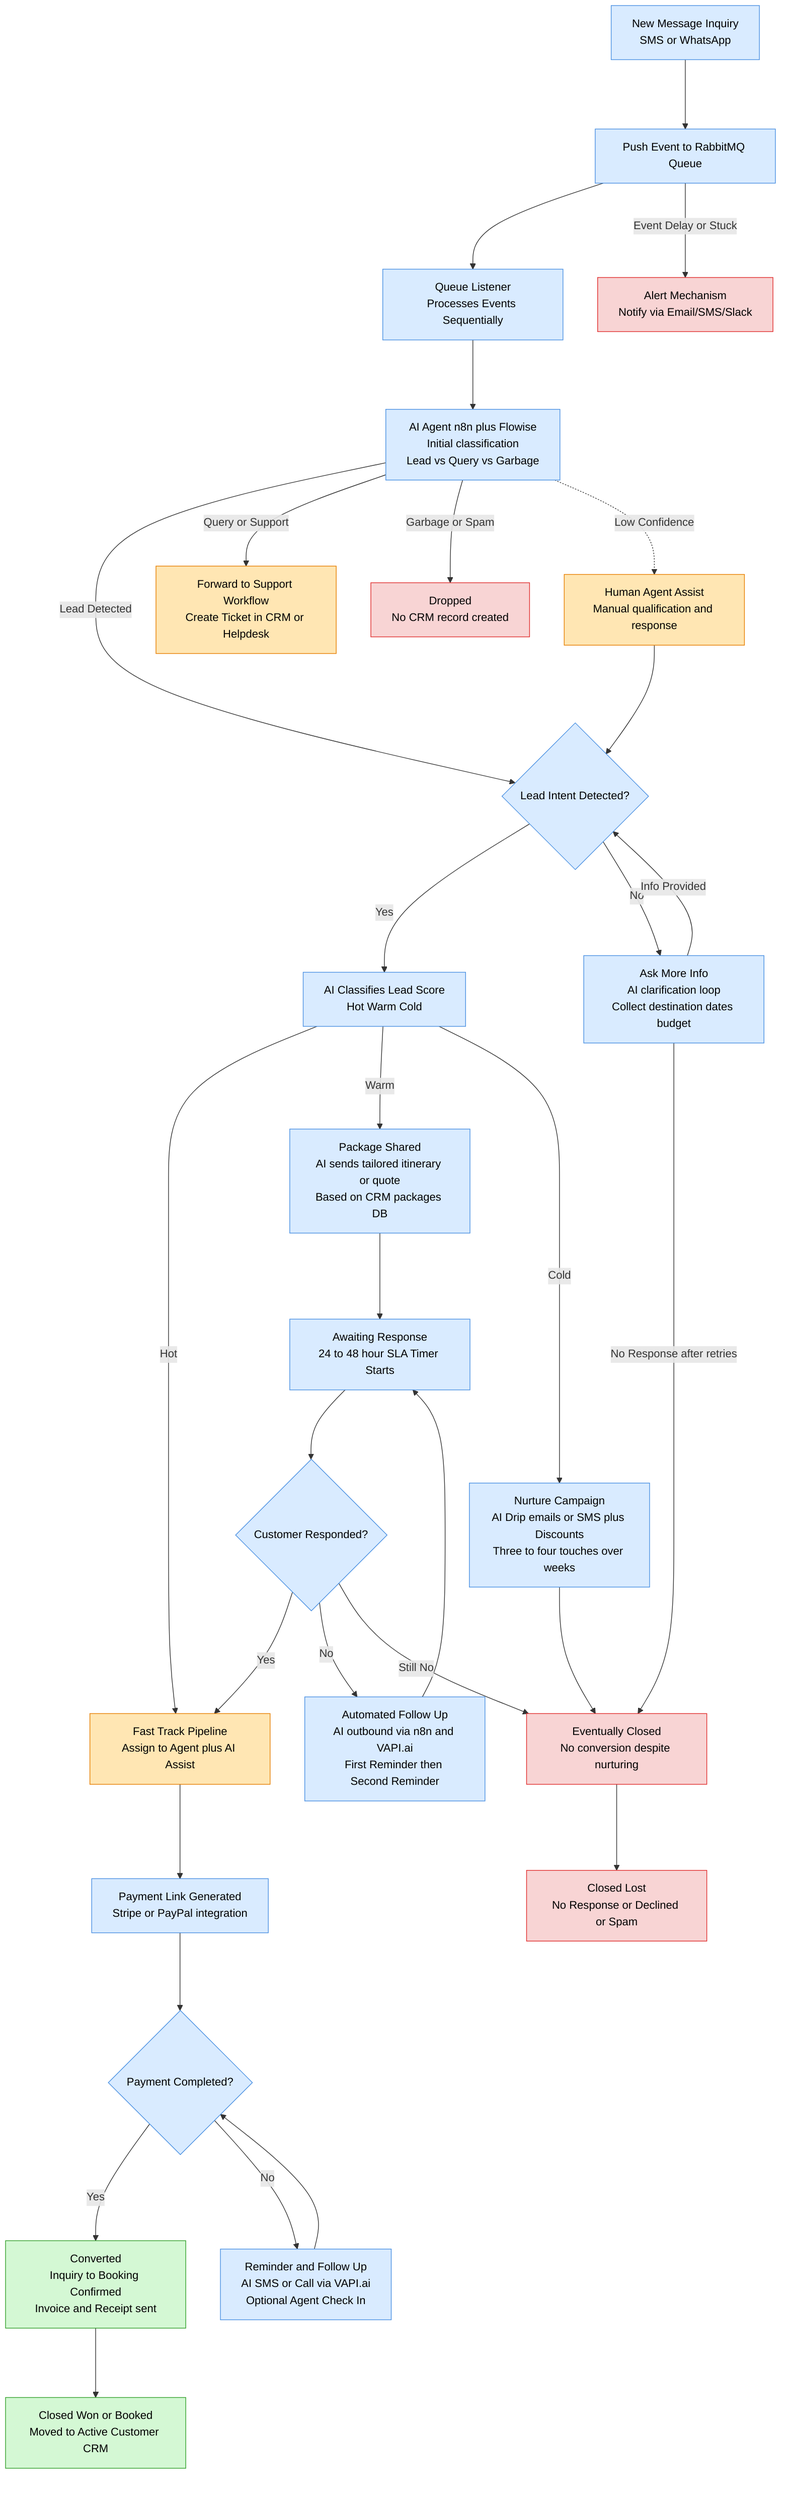 %%{ init: { 'flowchart': { 'rankSpacing': 100, 'nodeSpacing': 50 }}}%%
flowchart TD
  %% Entry
  A1[New Message Inquiry<br>SMS or WhatsApp]:::ai --> QX[Push Event to RabbitMQ Queue]:::ai
  QX --> L1[Queue Listener<br>Processes Events Sequentially]:::ai
  L1 --> A2[AI Agent n8n plus Flowise<br>Initial classification<br>Lead vs Query vs Garbage]:::ai
  QX -->|Event Delay or Stuck| AL1[Alert Mechanism<br>Notify via Email/SMS/Slack]:::lost

  %% Classification paths
  A2 -- Lead Detected --> B1{Lead Intent Detected?}:::ai
  A2 -- Query or Support --> Q1[Forward to Support Workflow<br>Create Ticket in CRM or Helpdesk]:::human
  A2 -- Garbage or Spam --> D1[Dropped<br>No CRM record created]:::lost

  %% Qualification
  B1 -- Yes --> B2[AI Classifies Lead Score<br>Hot Warm Cold]:::ai
  B1 -- No --> C1[Ask More Info<br>AI clarification loop<br>Collect destination dates budget]:::ai

  %% Clarification Loop Paths
  C1 -- Info Provided --> B1
  C1 -- No Response after retries --> C3[Mark as Lost<br>No response during clarification]:::lost

  %% Hot Path
  B2 -- Hot --> H1[Fast Track Pipeline<br>Assign to Agent plus AI Assist]:::human
  H1 --> H2[Payment Link Generated<br>Stripe or PayPal integration]:::ai
  H2 --> H3{Payment Completed?}:::ai
  H3 -- Yes --> H4[Converted<br>Inquiry to Booking Confirmed<br>Invoice and Receipt sent]:::success
  H3 -- No --> H5[Reminder and Follow Up<br>AI SMS or Call via VAPI.ai<br>Optional Agent Check In]:::ai
  H5 --> H3

  %% Warm Path
  B2 -- Warm --> W1[Package Shared<br>AI sends tailored itinerary or quote<br>Based on CRM packages DB]:::ai
  W1 --> W2[Awaiting Response<br>24 to 48 hour SLA Timer Starts]:::ai
  W2 --> W3{Customer Responded?}:::ai
  W3 -- Yes --> H1
  W3 -- No --> W4[Automated Follow Up<br>AI outbound via n8n and VAPI.ai<br>First Reminder then Second Reminder]:::ai
  W4 --> W2
  W3 -- Still No --> C3

  %% Cold Path
  B2 -- Cold --> C2[Nurture Campaign<br>AI Drip emails or SMS plus Discounts<br>Three to four touches over weeks]:::ai
  C2 --> C3[Eventually Closed<br>No conversion despite nurturing]:::lost

  %% Closed States
  C3 --> Z1[Closed Lost<br>No Response or Declined or Spam]:::lost
  H4 --> Z2[Closed Won or Booked<br>Moved to Active Customer CRM]:::success

  %% AI/Human Collaboration
  A2 -. Low Confidence .-> AG1[Human Agent Assist<br>Manual qualification and response]:::human
  AG1 --> B1

classDef ai fill:#d9ebff,stroke:#4a90e2,stroke-width:1px,color:#000;
classDef human fill:#ffe6b3,stroke:#e67e00,stroke-width:1px,color:#000;
classDef success fill:#d4f8d4,stroke:#33a02c,stroke-width:1px,color:#000;
classDef lost fill:#f8d4d4,stroke:#e02c2c,stroke-width:1px,color:#000;